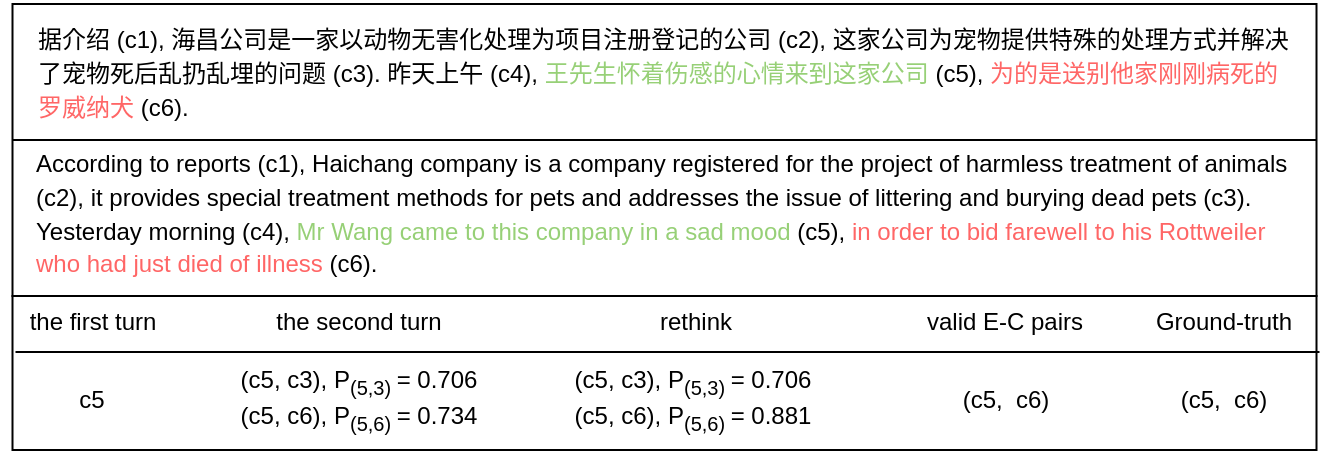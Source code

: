 <mxfile version="15.0.2" type="github">
  <diagram id="HPst22vvmvAOV6Ry2rXI" name="Page-1">
    <mxGraphModel dx="748" dy="408" grid="0" gridSize="10" guides="1" tooltips="1" connect="1" arrows="1" fold="1" page="1" pageScale="1" pageWidth="680" pageHeight="240" math="0" shadow="0">
      <root>
        <mxCell id="0" />
        <mxCell id="1" parent="0" />
        <mxCell id="Onb9mag9hN51fVFquNFM-10" value="" style="rounded=0;whiteSpace=wrap;html=1;shadow=0;glass=0;sketch=0;strokeWidth=1;gradientColor=#FFFFFF;fillColor=none;" vertex="1" parent="1">
          <mxGeometry x="16.25" y="9" width="652" height="146" as="geometry" />
        </mxCell>
        <mxCell id="Onb9mag9hN51fVFquNFM-4" value="&lt;p style=&quot;line-height: 140%&quot;&gt;据介绍 (c1), 海昌公司是一家以动物无害化处理为项目注册登记的公司 (c2), 这家公司为宠物提供特殊的处理方式并解决了宠物死后乱扔乱埋的问题 (c3). 昨天上午 (c4), &lt;font color=&quot;#97d077&quot;&gt;王先生怀着伤感的心情来到这家公司&lt;/font&gt; (c5), &lt;font color=&quot;#ff6666&quot;&gt;为的是送别他家刚刚病死的罗威纳犬&lt;/font&gt; (c6).&lt;/p&gt;" style="text;html=1;align=left;verticalAlign=middle;whiteSpace=wrap;rounded=0;glass=0;shadow=0;sketch=0;perimeterSpacing=0;strokeWidth=0;fillColor=#ffffff;gradientColor=#FFFFFF;" vertex="1" parent="1">
          <mxGeometry x="27.25" y="14" width="630" height="60" as="geometry" />
        </mxCell>
        <mxCell id="Onb9mag9hN51fVFquNFM-6" value="&lt;p style=&quot;line-height: 140%&quot;&gt;According to reports (c1), Haichang company is a company registered for the project of harmless treatment of animals (c2), it provides special treatment methods for pets and addresses the issue of littering and burying dead pets (c3). Yesterday morning (c4), &lt;font color=&quot;#97d077&quot;&gt;Mr Wang came to this company in a sad mood&lt;/font&gt; (c5), &lt;font color=&quot;#ff6666&quot;&gt;in order to bid farewell to his Rottweiler who had just died of illness&lt;/font&gt; (c6).&lt;/p&gt;" style="text;html=1;fillColor=none;align=left;verticalAlign=middle;whiteSpace=wrap;rounded=0;strokeWidth=0;" vertex="1" parent="1">
          <mxGeometry x="26.25" y="79" width="630" height="70" as="geometry" />
        </mxCell>
        <mxCell id="Onb9mag9hN51fVFquNFM-11" value="" style="endArrow=none;html=1;strokeWidth=1;" edge="1" parent="1">
          <mxGeometry width="50" height="50" relative="1" as="geometry">
            <mxPoint x="16.25" y="77" as="sourcePoint" />
            <mxPoint x="668.25" y="77" as="targetPoint" />
          </mxGeometry>
        </mxCell>
        <mxCell id="Onb9mag9hN51fVFquNFM-13" value="Ground-truth" style="text;html=1;strokeColor=none;fillColor=none;align=center;verticalAlign=middle;whiteSpace=wrap;rounded=0;shadow=0;glass=0;sketch=0;" vertex="1" parent="1">
          <mxGeometry x="576.25" y="158" width="92" height="20" as="geometry" />
        </mxCell>
        <mxCell id="Onb9mag9hN51fVFquNFM-14" value="&lt;font style=&quot;font-size: 12px&quot;&gt;the first turn&lt;/font&gt;" style="text;html=1;strokeColor=none;fillColor=none;align=center;verticalAlign=middle;whiteSpace=wrap;rounded=0;shadow=0;glass=0;sketch=0;" vertex="1" parent="1">
          <mxGeometry x="17.75" y="158" width="76.5" height="20" as="geometry" />
        </mxCell>
        <mxCell id="Onb9mag9hN51fVFquNFM-17" value="the second turn" style="text;html=1;strokeColor=none;fillColor=none;align=center;verticalAlign=middle;whiteSpace=wrap;rounded=0;shadow=0;glass=0;sketch=0;" vertex="1" parent="1">
          <mxGeometry x="140.25" y="158" width="99" height="20" as="geometry" />
        </mxCell>
        <mxCell id="Onb9mag9hN51fVFquNFM-18" value="rethink" style="text;html=1;strokeColor=none;fillColor=none;align=center;verticalAlign=middle;whiteSpace=wrap;rounded=0;shadow=0;glass=0;sketch=0;" vertex="1" parent="1">
          <mxGeometry x="317.75" y="158" width="80" height="20" as="geometry" />
        </mxCell>
        <mxCell id="Onb9mag9hN51fVFquNFM-19" value="valid E-C pairs" style="text;html=1;strokeColor=none;fillColor=none;align=center;verticalAlign=middle;whiteSpace=wrap;rounded=0;shadow=0;glass=0;sketch=0;" vertex="1" parent="1">
          <mxGeometry x="452.25" y="158" width="121" height="20" as="geometry" />
        </mxCell>
        <mxCell id="Onb9mag9hN51fVFquNFM-20" value="(c5,&amp;nbsp; c6)" style="text;html=1;strokeColor=none;fillColor=none;align=center;verticalAlign=middle;whiteSpace=wrap;rounded=0;shadow=0;glass=0;sketch=0;" vertex="1" parent="1">
          <mxGeometry x="576.25" y="197" width="92" height="20" as="geometry" />
        </mxCell>
        <mxCell id="Onb9mag9hN51fVFquNFM-21" value="c5" style="text;html=1;strokeColor=none;fillColor=none;align=center;verticalAlign=middle;whiteSpace=wrap;rounded=0;shadow=0;glass=0;sketch=0;" vertex="1" parent="1">
          <mxGeometry x="10" y="197" width="92" height="20" as="geometry" />
        </mxCell>
        <mxCell id="Onb9mag9hN51fVFquNFM-22" value="(c5, c3), P&lt;sub&gt;(5,3) &lt;/sub&gt;= 0.706&lt;br&gt;(c5, c6), P&lt;sub&gt;(5,6) &lt;/sub&gt;= 0.734" style="text;html=1;strokeColor=none;fillColor=none;align=center;verticalAlign=middle;whiteSpace=wrap;rounded=0;shadow=0;glass=0;sketch=0;" vertex="1" parent="1">
          <mxGeometry x="117.25" y="189" width="145" height="36" as="geometry" />
        </mxCell>
        <mxCell id="Onb9mag9hN51fVFquNFM-23" value="(c5, c3), P&lt;sub&gt;(5,3) &lt;/sub&gt;= 0.706&lt;br&gt;(c5, c6), P&lt;sub&gt;(5,6) &lt;/sub&gt;= 0.881" style="text;html=1;strokeColor=none;fillColor=none;align=center;verticalAlign=middle;whiteSpace=wrap;rounded=0;shadow=0;glass=0;sketch=0;" vertex="1" parent="1">
          <mxGeometry x="284.25" y="189" width="145" height="36" as="geometry" />
        </mxCell>
        <mxCell id="Onb9mag9hN51fVFquNFM-24" value="(c5,&amp;nbsp; c6)" style="text;html=1;strokeColor=none;fillColor=none;align=center;verticalAlign=middle;whiteSpace=wrap;rounded=0;shadow=0;glass=0;sketch=0;" vertex="1" parent="1">
          <mxGeometry x="466.75" y="197" width="92" height="20" as="geometry" />
        </mxCell>
        <mxCell id="Onb9mag9hN51fVFquNFM-25" value="" style="rounded=0;whiteSpace=wrap;html=1;shadow=0;glass=0;sketch=0;strokeColor=#000000;strokeWidth=1;fillColor=none;gradientColor=#FFFFFF;" vertex="1" parent="1">
          <mxGeometry x="16.25" y="155" width="652" height="77" as="geometry" />
        </mxCell>
        <mxCell id="Onb9mag9hN51fVFquNFM-26" value="" style="endArrow=none;html=1;" edge="1" parent="1">
          <mxGeometry width="50" height="50" relative="1" as="geometry">
            <mxPoint x="17.75" y="183" as="sourcePoint" />
            <mxPoint x="669.75" y="183" as="targetPoint" />
          </mxGeometry>
        </mxCell>
      </root>
    </mxGraphModel>
  </diagram>
</mxfile>
